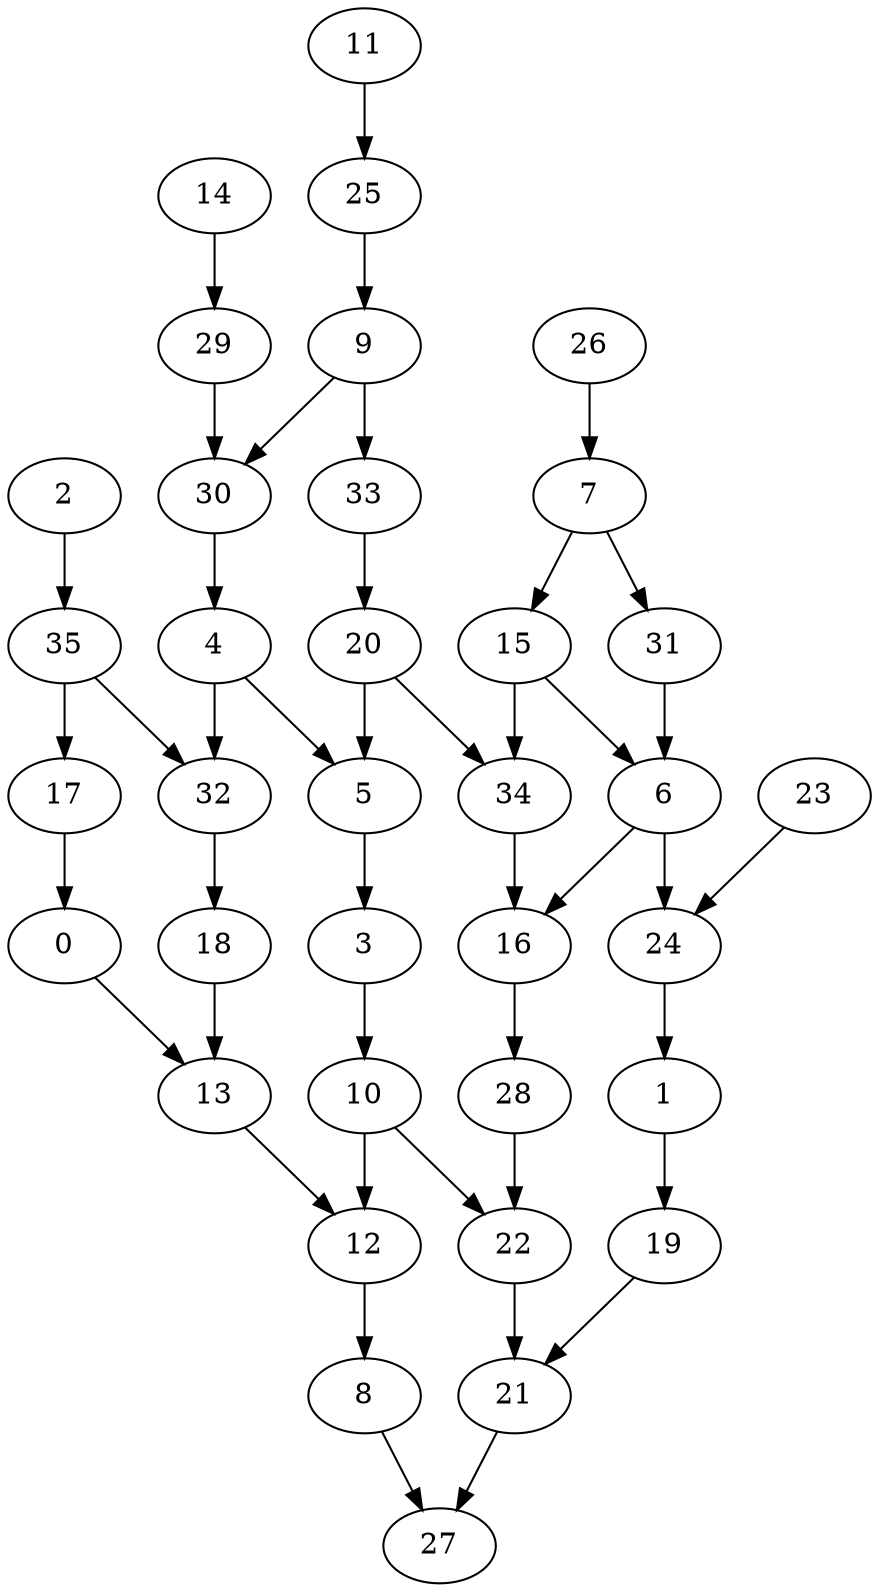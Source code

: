 strict digraph "" {
	0 -> 13;
	17 -> 0;
	1 -> 19;
	24 -> 1;
	3 -> 10;
	5 -> 3;
	4 -> 5;
	4 -> 32;
	30 -> 4;
	20 -> 5;
	20 -> 34;
	6 -> 24;
	6 -> 16;
	15 -> 6;
	15 -> 34;
	31 -> 6;
	7 -> 15;
	7 -> 31;
	26 -> 7;
	8 -> 27;
	12 -> 8;
	9 -> 30;
	9 -> 33;
	25 -> 9;
	10 -> 12;
	10 -> 22;
	13 -> 12;
	18 -> 13;
	16 -> 28;
	34 -> 16;
	35 -> 17;
	35 -> 32;
	32 -> 18;
	19 -> 21;
	33 -> 20;
	21 -> 27;
	22 -> 21;
	28 -> 22;
	23 -> 24;
	11 -> 25;
	29 -> 30;
	14 -> 29;
	2 -> 35;
}
